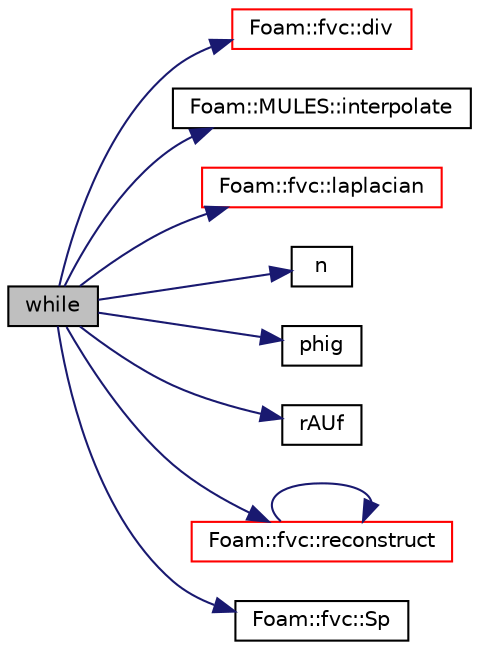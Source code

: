 digraph "while"
{
  bgcolor="transparent";
  edge [fontname="Helvetica",fontsize="10",labelfontname="Helvetica",labelfontsize="10"];
  node [fontname="Helvetica",fontsize="10",shape=record];
  rankdir="LR";
  Node348 [label="while",height=0.2,width=0.4,color="black", fillcolor="grey75", style="filled", fontcolor="black"];
  Node348 -> Node349 [color="midnightblue",fontsize="10",style="solid",fontname="Helvetica"];
  Node349 [label="Foam::fvc::div",height=0.2,width=0.4,color="red",URL="$a21861.html#a585533948ad80abfe589d920c641f251"];
  Node348 -> Node646 [color="midnightblue",fontsize="10",style="solid",fontname="Helvetica"];
  Node646 [label="Foam::MULES::interpolate",height=0.2,width=0.4,color="black",URL="$a21864.html#a4d62f21551985d814104861e7c1d9b4f"];
  Node348 -> Node647 [color="midnightblue",fontsize="10",style="solid",fontname="Helvetica"];
  Node647 [label="Foam::fvc::laplacian",height=0.2,width=0.4,color="red",URL="$a21861.html#ac75bff389d0405149b204b0d7ac214cd"];
  Node348 -> Node650 [color="midnightblue",fontsize="10",style="solid",fontname="Helvetica"];
  Node650 [label="n",height=0.2,width=0.4,color="black",URL="$a39200.html#a31a3e4bdfc5276bf56f13bf778a817cb"];
  Node348 -> Node651 [color="midnightblue",fontsize="10",style="solid",fontname="Helvetica"];
  Node651 [label="phig",height=0.2,width=0.4,color="black",URL="$a39203.html#ab366fe1286aa2f043749e6189a6367ad"];
  Node348 -> Node652 [color="midnightblue",fontsize="10",style="solid",fontname="Helvetica"];
  Node652 [label="rAUf",height=0.2,width=0.4,color="black",URL="$a39239.html#ae693ae4c2085edc7ebb2aac47e046b2d"];
  Node348 -> Node653 [color="midnightblue",fontsize="10",style="solid",fontname="Helvetica"];
  Node653 [label="Foam::fvc::reconstruct",height=0.2,width=0.4,color="red",URL="$a21861.html#ad8a6471328adb4cddcc0d4cedfa39ca2"];
  Node653 -> Node653 [color="midnightblue",fontsize="10",style="solid",fontname="Helvetica"];
  Node348 -> Node495 [color="midnightblue",fontsize="10",style="solid",fontname="Helvetica"];
  Node495 [label="Foam::fvc::Sp",height=0.2,width=0.4,color="black",URL="$a21861.html#acb372005d973de14c63c97ba57a82d99"];
}

